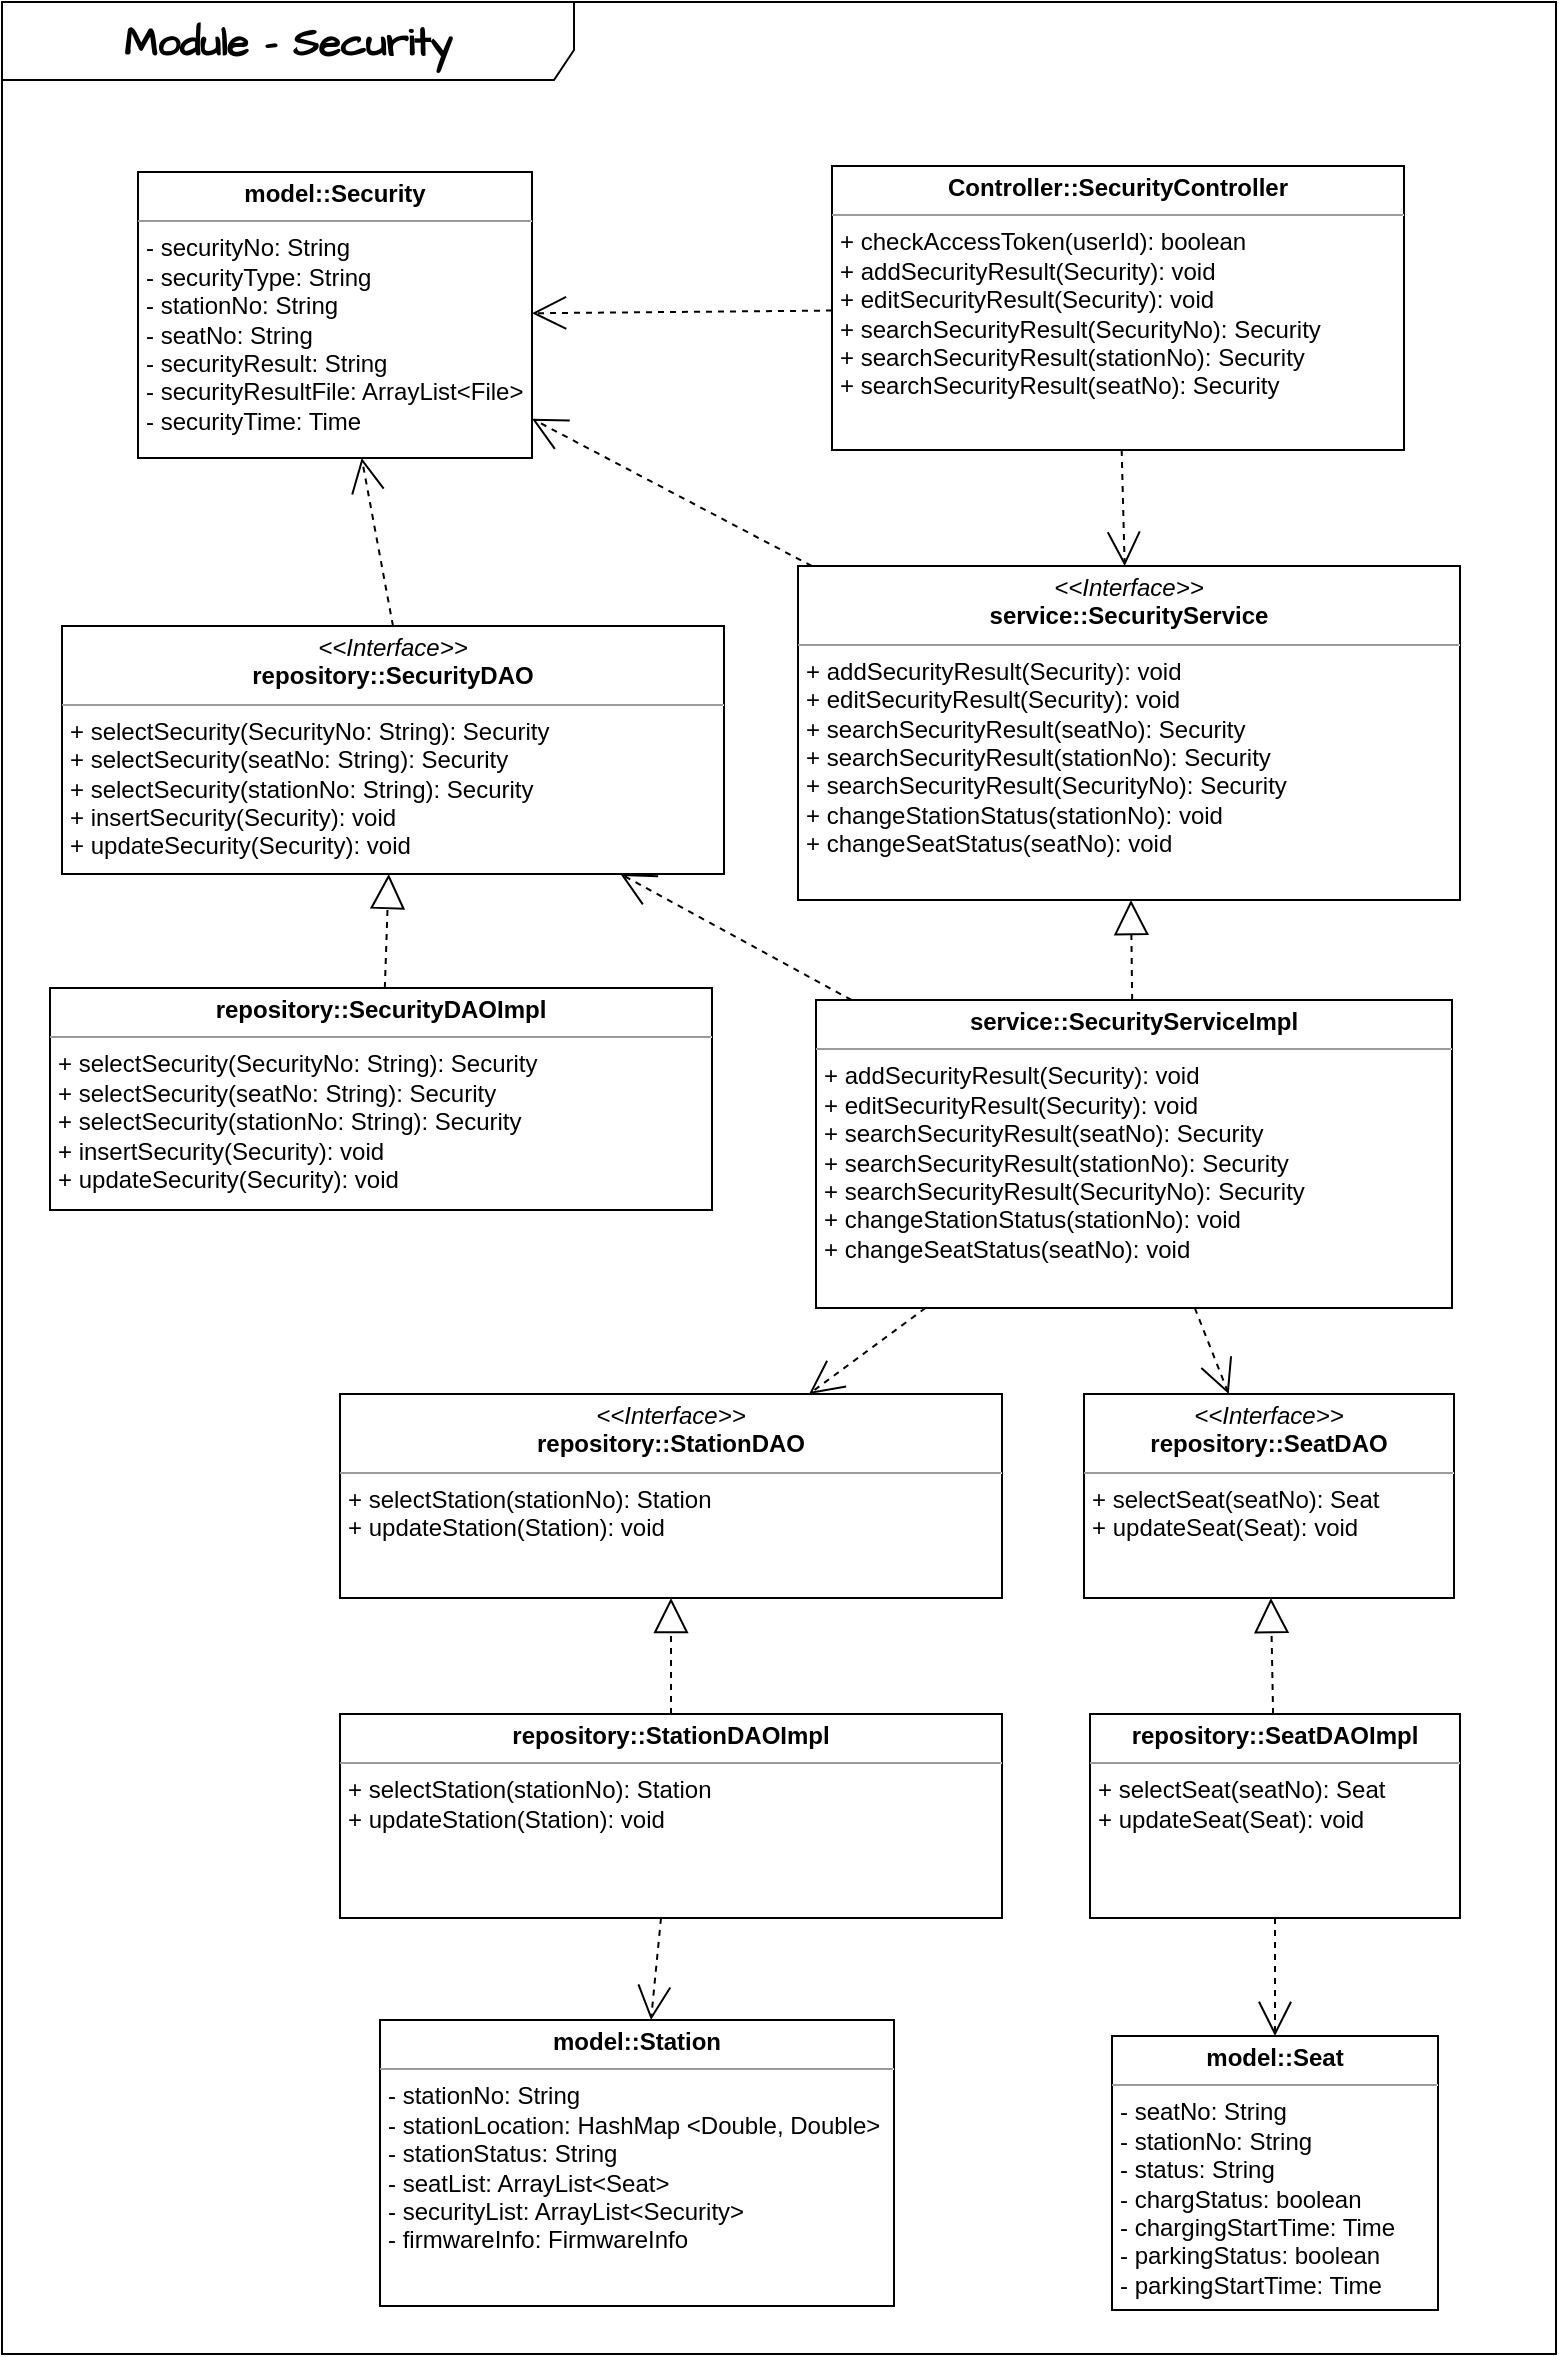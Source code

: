 <mxfile version="21.7.2" type="github">
  <diagram name="페이지-1" id="MUAshJFVX9nZdrtrtDrT">
    <mxGraphModel dx="915" dy="1169" grid="0" gridSize="10" guides="1" tooltips="1" connect="1" arrows="1" fold="1" page="0" pageScale="1" pageWidth="827" pageHeight="1169" math="0" shadow="0">
      <root>
        <mxCell id="0" />
        <mxCell id="1" parent="0" />
        <mxCell id="fAXV6IjAMdIhhjRVyN-M-1" value="&lt;b&gt;Module - Security&lt;/b&gt;" style="shape=umlFrame;whiteSpace=wrap;html=1;pointerEvents=0;hachureGap=4;fontFamily=Architects Daughter;fontSource=https%3A%2F%2Ffonts.googleapis.com%2Fcss%3Ffamily%3DArchitects%2BDaughter;fontSize=20;width=286;height=39;labelBackgroundColor=none;rounded=0;" vertex="1" parent="1">
          <mxGeometry x="1517" y="27" width="777" height="1176" as="geometry" />
        </mxCell>
        <mxCell id="fAXV6IjAMdIhhjRVyN-M-2" style="edgeStyle=none;shape=connector;rounded=0;hachureGap=4;orthogonalLoop=1;jettySize=auto;html=1;dashed=1;labelBackgroundColor=none;strokeColor=default;fontFamily=Architects Daughter;fontSource=https%3A%2F%2Ffonts.googleapis.com%2Fcss%3Ffamily%3DArchitects%2BDaughter;fontSize=16;fontColor=default;endArrow=open;endFill=0;endSize=15;" edge="1" parent="1" source="fAXV6IjAMdIhhjRVyN-M-8" target="fAXV6IjAMdIhhjRVyN-M-4">
          <mxGeometry relative="1" as="geometry" />
        </mxCell>
        <mxCell id="fAXV6IjAMdIhhjRVyN-M-3" style="edgeStyle=none;shape=connector;rounded=0;hachureGap=4;orthogonalLoop=1;jettySize=auto;html=1;dashed=1;labelBackgroundColor=none;strokeColor=default;fontFamily=Architects Daughter;fontSource=https%3A%2F%2Ffonts.googleapis.com%2Fcss%3Ffamily%3DArchitects%2BDaughter;fontSize=16;fontColor=default;endArrow=open;endFill=0;endSize=15;" edge="1" parent="1" source="fAXV6IjAMdIhhjRVyN-M-4" target="fAXV6IjAMdIhhjRVyN-M-12">
          <mxGeometry relative="1" as="geometry" />
        </mxCell>
        <mxCell id="fAXV6IjAMdIhhjRVyN-M-4" value="&lt;p style=&quot;margin:0px;margin-top:4px;text-align:center;&quot;&gt;&lt;i&gt;&amp;lt;&amp;lt;Interface&amp;gt;&amp;gt;&lt;/i&gt;&lt;br&gt;&lt;b style=&quot;background-color: initial;&quot;&gt;service::SecurityService&lt;/b&gt;&lt;/p&gt;&lt;p style=&quot;margin:0px;margin-top:4px;text-align:center;&quot;&gt;&lt;/p&gt;&lt;hr size=&quot;1&quot;&gt;&lt;p style=&quot;margin:0px;margin-left:4px;&quot;&gt;+&lt;span style=&quot;border-color: var(--border-color); background-color: initial;&quot;&gt;&amp;nbsp;addSecurityResult(Security): void&lt;/span&gt;&lt;/p&gt;&lt;p style=&quot;margin:0px;margin-left:4px;&quot;&gt;&lt;span style=&quot;border-color: var(--border-color); background-color: initial;&quot;&gt;+ editSecurityResult(Security): void&lt;/span&gt;&lt;/p&gt;&lt;p style=&quot;margin:0px;margin-left:4px;&quot;&gt;&lt;span style=&quot;background-color: initial;&quot;&gt;+ searchSecurityResult(seatNo): Security&lt;/span&gt;&lt;/p&gt;&lt;p style=&quot;margin:0px;margin-left:4px;&quot;&gt;+ searchSecurityResult(stationNo): Security&lt;span style=&quot;background-color: initial;&quot;&gt;&lt;br&gt;&lt;/span&gt;&lt;/p&gt;&lt;p style=&quot;margin:0px;margin-left:4px;&quot;&gt;+ searchSecurityResult(SecurityNo): Security&lt;/p&gt;&lt;p style=&quot;margin:0px;margin-left:4px;&quot;&gt;+ changeStationStatus(stationNo): void&lt;/p&gt;&lt;p style=&quot;margin:0px;margin-left:4px;&quot;&gt;+ changeSeatStatus(seatNo): void&lt;br&gt;&lt;/p&gt;" style="verticalAlign=top;align=left;overflow=fill;fontSize=12;fontFamily=Helvetica;html=1;whiteSpace=wrap;" vertex="1" parent="1">
          <mxGeometry x="1915" y="309" width="331" height="167" as="geometry" />
        </mxCell>
        <mxCell id="fAXV6IjAMdIhhjRVyN-M-5" style="edgeStyle=none;shape=connector;rounded=0;hachureGap=4;orthogonalLoop=1;jettySize=auto;html=1;dashed=1;labelBackgroundColor=none;strokeColor=default;fontFamily=Architects Daughter;fontSource=https%3A%2F%2Ffonts.googleapis.com%2Fcss%3Ffamily%3DArchitects%2BDaughter;fontSize=16;fontColor=default;endArrow=open;endFill=0;endSize=15;exitX=0.5;exitY=0;exitDx=0;exitDy=0;" edge="1" parent="1" source="fAXV6IjAMdIhhjRVyN-M-6" target="fAXV6IjAMdIhhjRVyN-M-12">
          <mxGeometry relative="1" as="geometry" />
        </mxCell>
        <mxCell id="fAXV6IjAMdIhhjRVyN-M-6" value="&lt;p style=&quot;margin:0px;margin-top:4px;text-align:center;&quot;&gt;&lt;i&gt;&amp;lt;&amp;lt;Interface&amp;gt;&amp;gt;&lt;/i&gt;&lt;br&gt;&lt;b style=&quot;background-color: initial;&quot;&gt;repository::SecurityDAO&lt;/b&gt;&lt;/p&gt;&lt;p style=&quot;margin:0px;margin-top:4px;text-align:center;&quot;&gt;&lt;/p&gt;&lt;hr size=&quot;1&quot;&gt;&lt;p style=&quot;margin:0px;margin-left:4px;&quot;&gt;+ selectSecurity(SecurityNo: String): Security&lt;/p&gt;&lt;p style=&quot;margin:0px;margin-left:4px;&quot;&gt;+ selectSecurity(seatNo: String): Security&lt;br&gt;&lt;/p&gt;&lt;p style=&quot;margin:0px;margin-left:4px;&quot;&gt;+ selectSecurity(stationNo: String): Security&lt;br&gt;&lt;/p&gt;&lt;p style=&quot;margin:0px;margin-left:4px;&quot;&gt;+ insertSecurity(Security): void&lt;/p&gt;&lt;p style=&quot;margin:0px;margin-left:4px;&quot;&gt;+ updateSecurity(Security): void&lt;/p&gt;" style="verticalAlign=top;align=left;overflow=fill;fontSize=12;fontFamily=Helvetica;html=1;whiteSpace=wrap;" vertex="1" parent="1">
          <mxGeometry x="1547" y="339" width="331" height="124" as="geometry" />
        </mxCell>
        <mxCell id="fAXV6IjAMdIhhjRVyN-M-7" style="edgeStyle=none;shape=connector;rounded=0;hachureGap=4;orthogonalLoop=1;jettySize=auto;html=1;dashed=1;labelBackgroundColor=none;strokeColor=default;fontFamily=Architects Daughter;fontSource=https%3A%2F%2Ffonts.googleapis.com%2Fcss%3Ffamily%3DArchitects%2BDaughter;fontSize=16;fontColor=default;endArrow=open;endFill=0;endSize=15;" edge="1" parent="1" source="fAXV6IjAMdIhhjRVyN-M-8" target="fAXV6IjAMdIhhjRVyN-M-12">
          <mxGeometry relative="1" as="geometry" />
        </mxCell>
        <mxCell id="fAXV6IjAMdIhhjRVyN-M-8" value="&lt;p style=&quot;margin:0px;margin-top:4px;text-align:center;&quot;&gt;&lt;b style=&quot;background-color: initial;&quot;&gt;Controller::SecurityController&lt;/b&gt;&lt;/p&gt;&lt;p style=&quot;margin:0px;margin-top:4px;text-align:center;&quot;&gt;&lt;/p&gt;&lt;hr size=&quot;1&quot;&gt;&lt;p style=&quot;margin:0px;margin-left:4px;&quot;&gt;+ checkAccessToken(userId): boolean&lt;/p&gt;&lt;p style=&quot;margin:0px;margin-left:4px;&quot;&gt;+ addSecurityResult(Security): void&lt;/p&gt;&lt;p style=&quot;margin:0px;margin-left:4px;&quot;&gt;+ editSecurityResult(Security): void&lt;/p&gt;&lt;p style=&quot;margin:0px;margin-left:4px;&quot;&gt;+ searchSecurityResult(SecurityNo): Security&lt;br&gt;&lt;/p&gt;&lt;p style=&quot;margin:0px;margin-left:4px;&quot;&gt;+ searchSecurityResult(stationNo): Security&lt;br&gt;&lt;/p&gt;&lt;p style=&quot;margin:0px;margin-left:4px;&quot;&gt;+ searchSecurityResult(seatNo): Security&lt;/p&gt;" style="verticalAlign=top;align=left;overflow=fill;fontSize=12;fontFamily=Helvetica;html=1;whiteSpace=wrap;" vertex="1" parent="1">
          <mxGeometry x="1932" y="109" width="286" height="142" as="geometry" />
        </mxCell>
        <mxCell id="fAXV6IjAMdIhhjRVyN-M-9" style="edgeStyle=none;shape=connector;rounded=0;hachureGap=4;orthogonalLoop=1;jettySize=auto;html=1;dashed=1;labelBackgroundColor=none;strokeColor=default;fontFamily=Architects Daughter;fontSource=https%3A%2F%2Ffonts.googleapis.com%2Fcss%3Ffamily%3DArchitects%2BDaughter;fontSize=16;fontColor=default;endArrow=open;endFill=0;endSize=15;" edge="1" parent="1" source="fAXV6IjAMdIhhjRVyN-M-11" target="fAXV6IjAMdIhhjRVyN-M-6">
          <mxGeometry relative="1" as="geometry" />
        </mxCell>
        <mxCell id="fAXV6IjAMdIhhjRVyN-M-10" style="edgeStyle=none;shape=connector;rounded=0;hachureGap=4;orthogonalLoop=1;jettySize=auto;html=1;dashed=1;labelBackgroundColor=none;strokeColor=default;fontFamily=Architects Daughter;fontSource=https%3A%2F%2Ffonts.googleapis.com%2Fcss%3Ffamily%3DArchitects%2BDaughter;fontSize=16;fontColor=default;endArrow=block;endFill=0;endSize=15;" edge="1" parent="1" source="fAXV6IjAMdIhhjRVyN-M-11" target="fAXV6IjAMdIhhjRVyN-M-4">
          <mxGeometry relative="1" as="geometry" />
        </mxCell>
        <mxCell id="fAXV6IjAMdIhhjRVyN-M-11" value="&lt;p style=&quot;margin:0px;margin-top:4px;text-align:center;&quot;&gt;&lt;b style=&quot;background-color: initial;&quot;&gt;service::SecurityServiceImpl&lt;/b&gt;&lt;/p&gt;&lt;p style=&quot;margin:0px;margin-top:4px;text-align:center;&quot;&gt;&lt;/p&gt;&lt;hr size=&quot;1&quot;&gt;&lt;p style=&quot;border-color: var(--border-color); margin: 0px 0px 0px 4px;&quot;&gt;+&lt;span style=&quot;background-color: initial; border-color: var(--border-color);&quot;&gt;&amp;nbsp;addSecurityResult(Security): void&lt;/span&gt;&lt;/p&gt;&lt;p style=&quot;border-color: var(--border-color); margin: 0px 0px 0px 4px;&quot;&gt;&lt;span style=&quot;border-color: var(--border-color); background-color: initial;&quot;&gt;+ editSecurityResult(Security): void&lt;/span&gt;&lt;/p&gt;&lt;p style=&quot;border-color: var(--border-color); margin: 0px 0px 0px 4px;&quot;&gt;&lt;span style=&quot;border-color: var(--border-color); background-color: initial;&quot;&gt;+ searchSecurityResult(seatNo): Security&lt;/span&gt;&lt;/p&gt;&lt;p style=&quot;border-color: var(--border-color); margin: 0px 0px 0px 4px;&quot;&gt;+ searchSecurityResult(stationNo): Security&lt;span style=&quot;border-color: var(--border-color); background-color: initial;&quot;&gt;&lt;br style=&quot;border-color: var(--border-color);&quot;&gt;&lt;/span&gt;&lt;/p&gt;&lt;p style=&quot;border-color: var(--border-color); margin: 0px 0px 0px 4px;&quot;&gt;+ searchSecurityResult(SecurityNo): Security&lt;/p&gt;&lt;p style=&quot;border-color: var(--border-color); margin: 0px 0px 0px 4px;&quot;&gt;+ changeStationStatus(stationNo): void&lt;/p&gt;&lt;p style=&quot;border-color: var(--border-color); margin: 0px 0px 0px 4px;&quot;&gt;+ changeSeatStatus(seatNo): void&lt;/p&gt;" style="verticalAlign=top;align=left;overflow=fill;fontSize=12;fontFamily=Helvetica;html=1;whiteSpace=wrap;" vertex="1" parent="1">
          <mxGeometry x="1924" y="526" width="318" height="154" as="geometry" />
        </mxCell>
        <mxCell id="fAXV6IjAMdIhhjRVyN-M-12" value="&lt;p style=&quot;margin:0px;margin-top:4px;text-align:center;&quot;&gt;&lt;b style=&quot;background-color: initial;&quot;&gt;model::Security&lt;/b&gt;&lt;/p&gt;&lt;p style=&quot;margin:0px;margin-top:4px;text-align:center;&quot;&gt;&lt;/p&gt;&lt;hr size=&quot;1&quot;&gt;&lt;p style=&quot;margin:0px;margin-left:4px;&quot;&gt;- securityNo: String&lt;/p&gt;&lt;p style=&quot;margin:0px;margin-left:4px;&quot;&gt;- securityType: String&lt;/p&gt;&lt;p style=&quot;margin:0px;margin-left:4px;&quot;&gt;&lt;span style=&quot;background-color: initial;&quot;&gt;- stationNo: String&lt;/span&gt;&lt;br&gt;&lt;/p&gt;&lt;p style=&quot;margin:0px;margin-left:4px;&quot;&gt;- seatNo: String&lt;/p&gt;&lt;p style=&quot;margin:0px;margin-left:4px;&quot;&gt;- securityResult: String&lt;/p&gt;&lt;p style=&quot;margin:0px;margin-left:4px;&quot;&gt;- securityResultFile: ArrayList&amp;lt;File&amp;gt;&lt;/p&gt;&lt;p style=&quot;margin:0px;margin-left:4px;&quot;&gt;&lt;span style=&quot;background-color: initial;&quot;&gt;- securityTime: Time&lt;/span&gt;&lt;br&gt;&lt;/p&gt;" style="verticalAlign=top;align=left;overflow=fill;fontSize=12;fontFamily=Helvetica;html=1;whiteSpace=wrap;" vertex="1" parent="1">
          <mxGeometry x="1585" y="112" width="197" height="143" as="geometry" />
        </mxCell>
        <mxCell id="fAXV6IjAMdIhhjRVyN-M-13" style="edgeStyle=none;shape=connector;rounded=0;hachureGap=4;orthogonalLoop=1;jettySize=auto;html=1;dashed=1;labelBackgroundColor=none;strokeColor=default;fontFamily=Architects Daughter;fontSource=https%3A%2F%2Ffonts.googleapis.com%2Fcss%3Ffamily%3DArchitects%2BDaughter;fontSize=16;fontColor=default;endArrow=block;endFill=0;endSize=15;" edge="1" parent="1" source="fAXV6IjAMdIhhjRVyN-M-14" target="fAXV6IjAMdIhhjRVyN-M-6">
          <mxGeometry relative="1" as="geometry" />
        </mxCell>
        <mxCell id="fAXV6IjAMdIhhjRVyN-M-14" value="&lt;p style=&quot;margin:0px;margin-top:4px;text-align:center;&quot;&gt;&lt;b style=&quot;background-color: initial;&quot;&gt;repository::SecurityDAOImpl&lt;/b&gt;&lt;/p&gt;&lt;p style=&quot;margin:0px;margin-top:4px;text-align:center;&quot;&gt;&lt;/p&gt;&lt;hr size=&quot;1&quot;&gt;&lt;p style=&quot;border-color: var(--border-color); margin: 0px 0px 0px 4px;&quot;&gt;+ selectSecurity(SecurityNo: String): Security&lt;/p&gt;&lt;p style=&quot;border-color: var(--border-color); margin: 0px 0px 0px 4px;&quot;&gt;+ selectSecurity(seatNo: String): Security&lt;br style=&quot;border-color: var(--border-color);&quot;&gt;&lt;/p&gt;&lt;p style=&quot;border-color: var(--border-color); margin: 0px 0px 0px 4px;&quot;&gt;+ selectSecurity(stationNo: String): Security&lt;br style=&quot;border-color: var(--border-color);&quot;&gt;&lt;/p&gt;&lt;p style=&quot;border-color: var(--border-color); margin: 0px 0px 0px 4px;&quot;&gt;+ insertSecurity(Security): void&lt;/p&gt;&lt;p style=&quot;border-color: var(--border-color); margin: 0px 0px 0px 4px;&quot;&gt;+ updateSecurity(Security): void&lt;/p&gt;" style="verticalAlign=top;align=left;overflow=fill;fontSize=12;fontFamily=Helvetica;html=1;whiteSpace=wrap;" vertex="1" parent="1">
          <mxGeometry x="1541" y="520" width="331" height="111" as="geometry" />
        </mxCell>
        <mxCell id="fAXV6IjAMdIhhjRVyN-M-15" value="&lt;p style=&quot;margin:0px;margin-top:4px;text-align:center;&quot;&gt;&lt;b style=&quot;background-color: initial;&quot;&gt;model::Station&lt;/b&gt;&lt;/p&gt;&lt;p style=&quot;margin:0px;margin-top:4px;text-align:center;&quot;&gt;&lt;/p&gt;&lt;hr size=&quot;1&quot;&gt;&lt;p style=&quot;margin:0px;margin-left:4px;&quot;&gt;- stationNo: String&lt;/p&gt;&lt;p style=&quot;margin:0px;margin-left:4px;&quot;&gt;- stationLocation: HashMap &amp;lt;Double, Double&amp;gt;&lt;/p&gt;&lt;p style=&quot;margin:0px;margin-left:4px;&quot;&gt;- stationStatus: String&lt;/p&gt;&lt;p style=&quot;margin:0px;margin-left:4px;&quot;&gt;&lt;span style=&quot;background-color: initial;&quot;&gt;- seatList: ArrayList&amp;lt;Seat&amp;gt;&lt;/span&gt;&lt;br&gt;&lt;/p&gt;&lt;p style=&quot;margin:0px;margin-left:4px;&quot;&gt;- securityList: ArrayList&amp;lt;Security&amp;gt;&lt;/p&gt;&lt;p style=&quot;margin:0px;margin-left:4px;&quot;&gt;- firmwareInfo: FirmwareInfo&lt;/p&gt;&lt;p style=&quot;margin:0px;margin-left:4px;&quot;&gt;&lt;br&gt;&lt;/p&gt;" style="verticalAlign=top;align=left;overflow=fill;fontSize=12;fontFamily=Helvetica;html=1;whiteSpace=wrap;" vertex="1" parent="1">
          <mxGeometry x="1706" y="1036" width="257" height="143" as="geometry" />
        </mxCell>
        <mxCell id="fAXV6IjAMdIhhjRVyN-M-16" value="&lt;p style=&quot;margin:0px;margin-top:4px;text-align:center;&quot;&gt;&lt;b style=&quot;background-color: initial;&quot;&gt;model::Seat&lt;/b&gt;&lt;/p&gt;&lt;p style=&quot;margin:0px;margin-top:4px;text-align:center;&quot;&gt;&lt;/p&gt;&lt;hr size=&quot;1&quot;&gt;&lt;p style=&quot;margin:0px;margin-left:4px;&quot;&gt;- seatNo: String&lt;/p&gt;&lt;p style=&quot;margin:0px;margin-left:4px;&quot;&gt;- stationNo: String&lt;/p&gt;&lt;p style=&quot;margin:0px;margin-left:4px;&quot;&gt;- status:&lt;span style=&quot;background-color: initial;&quot;&gt;&amp;nbsp;String&lt;/span&gt;&lt;/p&gt;&lt;p style=&quot;margin:0px;margin-left:4px;&quot;&gt;&lt;span style=&quot;background-color: initial;&quot;&gt;- chargStatus: boolean&lt;/span&gt;&lt;/p&gt;&lt;p style=&quot;border-color: var(--border-color); margin: 0px 0px 0px 4px;&quot;&gt;- chargingStartTime: Time&lt;/p&gt;&lt;p style=&quot;border-color: var(--border-color); margin: 0px 0px 0px 4px;&quot;&gt;- parkingStatus: boolean&lt;/p&gt;&lt;p style=&quot;border-color: var(--border-color); margin: 0px 0px 0px 4px;&quot;&gt;- parkingStartTime: Time&lt;/p&gt;&lt;p style=&quot;margin:0px;margin-left:4px;&quot;&gt;&lt;br&gt;&lt;/p&gt;" style="verticalAlign=top;align=left;overflow=fill;fontSize=12;fontFamily=Helvetica;html=1;whiteSpace=wrap;" vertex="1" parent="1">
          <mxGeometry x="2072" y="1044" width="163" height="137" as="geometry" />
        </mxCell>
        <mxCell id="fAXV6IjAMdIhhjRVyN-M-17" style="edgeStyle=none;shape=connector;rounded=0;hachureGap=4;orthogonalLoop=1;jettySize=auto;html=1;dashed=1;labelBackgroundColor=none;strokeColor=default;fontFamily=Architects Daughter;fontSource=https%3A%2F%2Ffonts.googleapis.com%2Fcss%3Ffamily%3DArchitects%2BDaughter;fontSize=16;fontColor=default;endArrow=open;endFill=0;endSize=15;" edge="1" parent="1" source="fAXV6IjAMdIhhjRVyN-M-23" target="fAXV6IjAMdIhhjRVyN-M-15">
          <mxGeometry relative="1" as="geometry">
            <mxPoint x="1920" y="74" as="sourcePoint" />
            <mxPoint x="1790" y="74" as="targetPoint" />
          </mxGeometry>
        </mxCell>
        <mxCell id="fAXV6IjAMdIhhjRVyN-M-18" style="edgeStyle=none;shape=connector;rounded=0;hachureGap=4;orthogonalLoop=1;jettySize=auto;html=1;dashed=1;labelBackgroundColor=none;strokeColor=default;fontFamily=Architects Daughter;fontSource=https%3A%2F%2Ffonts.googleapis.com%2Fcss%3Ffamily%3DArchitects%2BDaughter;fontSize=16;fontColor=default;endArrow=open;endFill=0;endSize=15;" edge="1" parent="1" source="fAXV6IjAMdIhhjRVyN-M-24" target="fAXV6IjAMdIhhjRVyN-M-16">
          <mxGeometry relative="1" as="geometry">
            <mxPoint x="1930" y="84" as="sourcePoint" />
            <mxPoint x="1800" y="84" as="targetPoint" />
          </mxGeometry>
        </mxCell>
        <mxCell id="fAXV6IjAMdIhhjRVyN-M-19" value="" style="edgeStyle=none;shape=connector;rounded=0;hachureGap=4;orthogonalLoop=1;jettySize=auto;html=1;dashed=1;labelBackgroundColor=none;strokeColor=default;fontFamily=Architects Daughter;fontSource=https%3A%2F%2Ffonts.googleapis.com%2Fcss%3Ffamily%3DArchitects%2BDaughter;fontSize=16;fontColor=default;endArrow=open;endFill=0;endSize=15;" edge="1" parent="1" source="fAXV6IjAMdIhhjRVyN-M-11" target="fAXV6IjAMdIhhjRVyN-M-20">
          <mxGeometry relative="1" as="geometry">
            <mxPoint x="2145" y="484" as="sourcePoint" />
            <mxPoint x="2501" y="969" as="targetPoint" />
          </mxGeometry>
        </mxCell>
        <mxCell id="fAXV6IjAMdIhhjRVyN-M-20" value="&lt;p style=&quot;margin:0px;margin-top:4px;text-align:center;&quot;&gt;&lt;i&gt;&amp;lt;&amp;lt;Interface&amp;gt;&amp;gt;&lt;/i&gt;&lt;br&gt;&lt;b style=&quot;background-color: initial;&quot;&gt;repository::SeatDAO&lt;/b&gt;&lt;/p&gt;&lt;p style=&quot;margin:0px;margin-top:4px;text-align:center;&quot;&gt;&lt;/p&gt;&lt;hr size=&quot;1&quot;&gt;&lt;p style=&quot;margin:0px;margin-left:4px;&quot;&gt;+ selectSeat(seatNo): Seat&lt;/p&gt;&lt;p style=&quot;margin:0px;margin-left:4px;&quot;&gt;&lt;span style=&quot;background-color: initial;&quot;&gt;+ updateSeat(Seat): void&lt;/span&gt;&lt;br&gt;&lt;/p&gt;" style="verticalAlign=top;align=left;overflow=fill;fontSize=12;fontFamily=Helvetica;html=1;whiteSpace=wrap;" vertex="1" parent="1">
          <mxGeometry x="2058" y="723" width="185" height="102" as="geometry" />
        </mxCell>
        <mxCell id="fAXV6IjAMdIhhjRVyN-M-21" value="&lt;p style=&quot;margin:0px;margin-top:4px;text-align:center;&quot;&gt;&lt;i&gt;&amp;lt;&amp;lt;Interface&amp;gt;&amp;gt;&lt;/i&gt;&lt;br&gt;&lt;b style=&quot;background-color: initial;&quot;&gt;repository::StationDAO&lt;/b&gt;&lt;/p&gt;&lt;p style=&quot;margin:0px;margin-top:4px;text-align:center;&quot;&gt;&lt;/p&gt;&lt;hr size=&quot;1&quot;&gt;&lt;p style=&quot;margin:0px;margin-left:4px;&quot;&gt;+ selectStation(stationNo): Station&lt;/p&gt;&lt;p style=&quot;margin:0px;margin-left:4px;&quot;&gt;+ updateStation(Station): void&lt;/p&gt;" style="verticalAlign=top;align=left;overflow=fill;fontSize=12;fontFamily=Helvetica;html=1;whiteSpace=wrap;" vertex="1" parent="1">
          <mxGeometry x="1686" y="723" width="331" height="102" as="geometry" />
        </mxCell>
        <mxCell id="fAXV6IjAMdIhhjRVyN-M-22" value="" style="edgeStyle=none;shape=connector;rounded=0;hachureGap=4;orthogonalLoop=1;jettySize=auto;html=1;dashed=1;labelBackgroundColor=none;strokeColor=default;fontFamily=Architects Daughter;fontSource=https%3A%2F%2Ffonts.googleapis.com%2Fcss%3Ffamily%3DArchitects%2BDaughter;fontSize=16;fontColor=default;endArrow=open;endFill=0;endSize=15;" edge="1" parent="1" source="fAXV6IjAMdIhhjRVyN-M-11" target="fAXV6IjAMdIhhjRVyN-M-21">
          <mxGeometry relative="1" as="geometry">
            <mxPoint x="2017" y="645" as="sourcePoint" />
            <mxPoint x="2121" y="742" as="targetPoint" />
          </mxGeometry>
        </mxCell>
        <mxCell id="fAXV6IjAMdIhhjRVyN-M-23" value="&lt;p style=&quot;margin:0px;margin-top:4px;text-align:center;&quot;&gt;&lt;b style=&quot;background-color: initial;&quot;&gt;repository::StationDAOImpl&lt;/b&gt;&lt;/p&gt;&lt;p style=&quot;margin:0px;margin-top:4px;text-align:center;&quot;&gt;&lt;/p&gt;&lt;hr size=&quot;1&quot;&gt;&lt;p style=&quot;margin:0px;margin-left:4px;&quot;&gt;&lt;span style=&quot;background-color: initial;&quot;&gt;+ selectStation(stationNo): Station&lt;/span&gt;&lt;br&gt;&lt;/p&gt;&lt;p style=&quot;border-color: var(--border-color); margin: 0px 0px 0px 4px;&quot;&gt;+ updateStation(Station): void&lt;/p&gt;" style="verticalAlign=top;align=left;overflow=fill;fontSize=12;fontFamily=Helvetica;html=1;whiteSpace=wrap;" vertex="1" parent="1">
          <mxGeometry x="1686" y="883" width="331" height="102" as="geometry" />
        </mxCell>
        <mxCell id="fAXV6IjAMdIhhjRVyN-M-24" value="&lt;p style=&quot;margin:0px;margin-top:4px;text-align:center;&quot;&gt;&lt;b style=&quot;background-color: initial;&quot;&gt;repository::SeatDAOImpl&lt;/b&gt;&lt;/p&gt;&lt;p style=&quot;margin:0px;margin-top:4px;text-align:center;&quot;&gt;&lt;/p&gt;&lt;hr size=&quot;1&quot;&gt;&lt;p style=&quot;margin:0px;margin-left:4px;&quot;&gt;+ selectSeat(seatNo): Seat&lt;/p&gt;&lt;p style=&quot;margin:0px;margin-left:4px;&quot;&gt;&lt;span style=&quot;background-color: initial;&quot;&gt;+ updateSeat(Seat): void&lt;/span&gt;&lt;br&gt;&lt;/p&gt;" style="verticalAlign=top;align=left;overflow=fill;fontSize=12;fontFamily=Helvetica;html=1;whiteSpace=wrap;" vertex="1" parent="1">
          <mxGeometry x="2061" y="883" width="185" height="102" as="geometry" />
        </mxCell>
        <mxCell id="fAXV6IjAMdIhhjRVyN-M-25" style="edgeStyle=none;shape=connector;rounded=0;hachureGap=4;orthogonalLoop=1;jettySize=auto;html=1;dashed=1;labelBackgroundColor=none;strokeColor=default;fontFamily=Architects Daughter;fontSource=https%3A%2F%2Ffonts.googleapis.com%2Fcss%3Ffamily%3DArchitects%2BDaughter;fontSize=16;fontColor=default;endArrow=block;endFill=0;endSize=15;" edge="1" parent="1" source="fAXV6IjAMdIhhjRVyN-M-23" target="fAXV6IjAMdIhhjRVyN-M-21">
          <mxGeometry relative="1" as="geometry">
            <mxPoint x="1973" y="543" as="sourcePoint" />
            <mxPoint x="1973" y="501" as="targetPoint" />
          </mxGeometry>
        </mxCell>
        <mxCell id="fAXV6IjAMdIhhjRVyN-M-26" style="edgeStyle=none;shape=connector;rounded=0;hachureGap=4;orthogonalLoop=1;jettySize=auto;html=1;dashed=1;labelBackgroundColor=none;strokeColor=default;fontFamily=Architects Daughter;fontSource=https%3A%2F%2Ffonts.googleapis.com%2Fcss%3Ffamily%3DArchitects%2BDaughter;fontSize=16;fontColor=default;endArrow=block;endFill=0;endSize=15;" edge="1" parent="1" source="fAXV6IjAMdIhhjRVyN-M-24" target="fAXV6IjAMdIhhjRVyN-M-20">
          <mxGeometry relative="1" as="geometry">
            <mxPoint x="1862" y="893" as="sourcePoint" />
            <mxPoint x="1862" y="835" as="targetPoint" />
          </mxGeometry>
        </mxCell>
      </root>
    </mxGraphModel>
  </diagram>
</mxfile>
